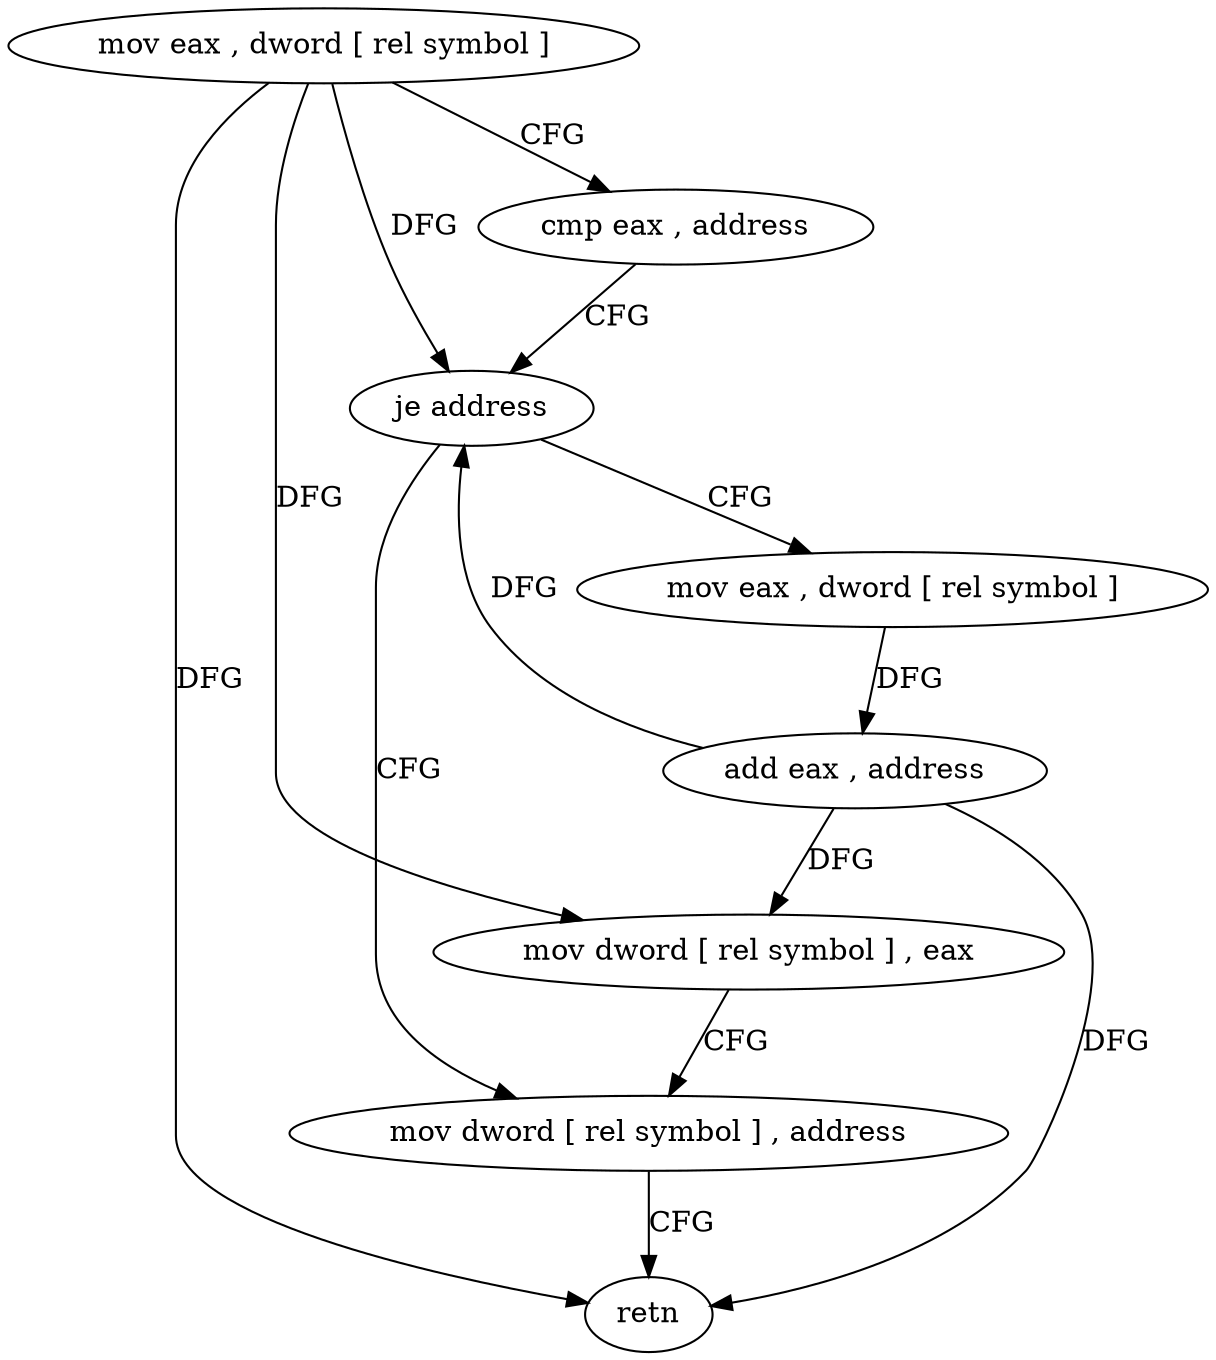 digraph "func" {
"4202794" [label = "mov eax , dword [ rel symbol ]" ]
"4202800" [label = "cmp eax , address" ]
"4202805" [label = "je address" ]
"4202822" [label = "mov dword [ rel symbol ] , address" ]
"4202807" [label = "mov eax , dword [ rel symbol ]" ]
"4202832" [label = "retn" ]
"4202813" [label = "add eax , address" ]
"4202816" [label = "mov dword [ rel symbol ] , eax" ]
"4202794" -> "4202800" [ label = "CFG" ]
"4202794" -> "4202805" [ label = "DFG" ]
"4202794" -> "4202832" [ label = "DFG" ]
"4202794" -> "4202816" [ label = "DFG" ]
"4202800" -> "4202805" [ label = "CFG" ]
"4202805" -> "4202822" [ label = "CFG" ]
"4202805" -> "4202807" [ label = "CFG" ]
"4202822" -> "4202832" [ label = "CFG" ]
"4202807" -> "4202813" [ label = "DFG" ]
"4202813" -> "4202816" [ label = "DFG" ]
"4202813" -> "4202805" [ label = "DFG" ]
"4202813" -> "4202832" [ label = "DFG" ]
"4202816" -> "4202822" [ label = "CFG" ]
}
